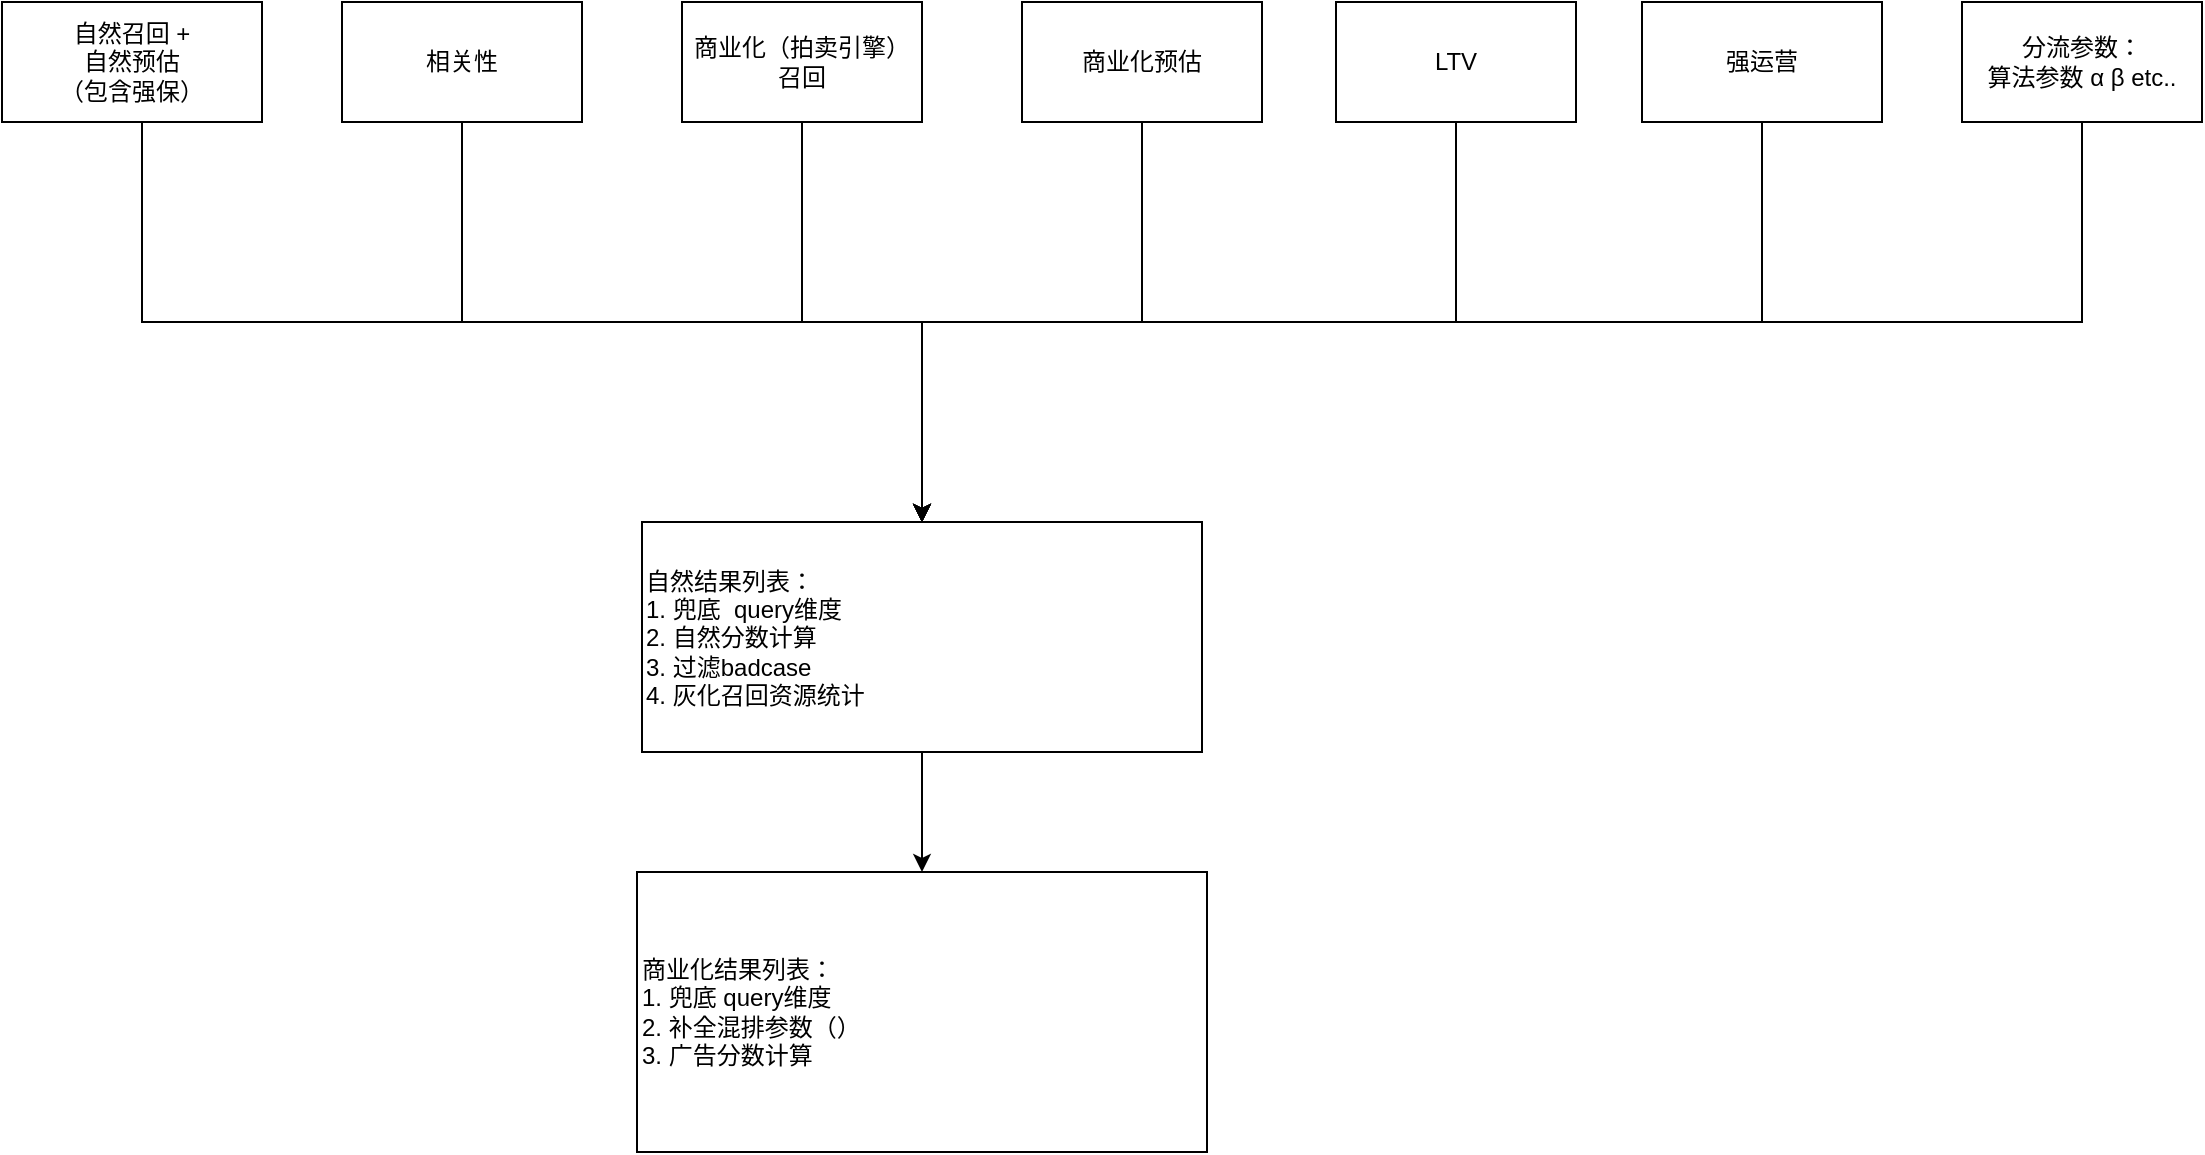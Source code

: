 <mxfile version="24.7.7">
  <diagram name="第 1 页" id="WCI1cchEblUm8JxYPo8x">
    <mxGraphModel dx="1195" dy="632" grid="1" gridSize="10" guides="1" tooltips="1" connect="1" arrows="1" fold="1" page="1" pageScale="1" pageWidth="827" pageHeight="1169" math="0" shadow="0">
      <root>
        <mxCell id="0" />
        <mxCell id="1" parent="0" />
        <mxCell id="MTvjtJ75Bb0OnX07eG9y-21" style="edgeStyle=orthogonalEdgeStyle;rounded=0;orthogonalLoop=1;jettySize=auto;html=1;entryX=0.5;entryY=0;entryDx=0;entryDy=0;" edge="1" parent="1" source="MTvjtJ75Bb0OnX07eG9y-2" target="MTvjtJ75Bb0OnX07eG9y-19">
          <mxGeometry relative="1" as="geometry">
            <Array as="points">
              <mxPoint x="270" y="240" />
              <mxPoint x="500" y="240" />
            </Array>
          </mxGeometry>
        </mxCell>
        <mxCell id="MTvjtJ75Bb0OnX07eG9y-2" value="相关性" style="rounded=0;whiteSpace=wrap;html=1;" vertex="1" parent="1">
          <mxGeometry x="210" y="80" width="120" height="60" as="geometry" />
        </mxCell>
        <mxCell id="MTvjtJ75Bb0OnX07eG9y-20" value="" style="edgeStyle=orthogonalEdgeStyle;rounded=0;orthogonalLoop=1;jettySize=auto;html=1;" edge="1" parent="1" source="MTvjtJ75Bb0OnX07eG9y-3" target="MTvjtJ75Bb0OnX07eG9y-19">
          <mxGeometry relative="1" as="geometry">
            <Array as="points">
              <mxPoint x="110" y="240" />
              <mxPoint x="500" y="240" />
            </Array>
          </mxGeometry>
        </mxCell>
        <mxCell id="MTvjtJ75Bb0OnX07eG9y-3" value="自然召回 +&lt;br&gt;自然预估&lt;br&gt;（包含强保）" style="rounded=0;whiteSpace=wrap;html=1;" vertex="1" parent="1">
          <mxGeometry x="40" y="80" width="130" height="60" as="geometry" />
        </mxCell>
        <mxCell id="MTvjtJ75Bb0OnX07eG9y-22" style="edgeStyle=orthogonalEdgeStyle;rounded=0;orthogonalLoop=1;jettySize=auto;html=1;entryX=0.5;entryY=0;entryDx=0;entryDy=0;" edge="1" parent="1" source="MTvjtJ75Bb0OnX07eG9y-14" target="MTvjtJ75Bb0OnX07eG9y-19">
          <mxGeometry relative="1" as="geometry">
            <Array as="points">
              <mxPoint x="440" y="240" />
              <mxPoint x="500" y="240" />
            </Array>
          </mxGeometry>
        </mxCell>
        <mxCell id="MTvjtJ75Bb0OnX07eG9y-14" value="商业化（拍卖引擎）召回" style="rounded=0;whiteSpace=wrap;html=1;" vertex="1" parent="1">
          <mxGeometry x="380" y="80" width="120" height="60" as="geometry" />
        </mxCell>
        <mxCell id="MTvjtJ75Bb0OnX07eG9y-23" style="edgeStyle=orthogonalEdgeStyle;rounded=0;orthogonalLoop=1;jettySize=auto;html=1;entryX=0.5;entryY=0;entryDx=0;entryDy=0;" edge="1" parent="1" source="MTvjtJ75Bb0OnX07eG9y-15" target="MTvjtJ75Bb0OnX07eG9y-19">
          <mxGeometry relative="1" as="geometry">
            <Array as="points">
              <mxPoint x="610" y="240" />
              <mxPoint x="500" y="240" />
            </Array>
          </mxGeometry>
        </mxCell>
        <mxCell id="MTvjtJ75Bb0OnX07eG9y-15" value="商业化预估" style="rounded=0;whiteSpace=wrap;html=1;" vertex="1" parent="1">
          <mxGeometry x="550" y="80" width="120" height="60" as="geometry" />
        </mxCell>
        <mxCell id="MTvjtJ75Bb0OnX07eG9y-25" style="edgeStyle=orthogonalEdgeStyle;rounded=0;orthogonalLoop=1;jettySize=auto;html=1;entryX=0.5;entryY=0;entryDx=0;entryDy=0;" edge="1" parent="1" source="MTvjtJ75Bb0OnX07eG9y-16" target="MTvjtJ75Bb0OnX07eG9y-19">
          <mxGeometry relative="1" as="geometry">
            <Array as="points">
              <mxPoint x="920" y="240" />
              <mxPoint x="500" y="240" />
            </Array>
          </mxGeometry>
        </mxCell>
        <mxCell id="MTvjtJ75Bb0OnX07eG9y-16" value="强运营" style="rounded=0;whiteSpace=wrap;html=1;" vertex="1" parent="1">
          <mxGeometry x="860" y="80" width="120" height="60" as="geometry" />
        </mxCell>
        <mxCell id="MTvjtJ75Bb0OnX07eG9y-24" style="edgeStyle=orthogonalEdgeStyle;rounded=0;orthogonalLoop=1;jettySize=auto;html=1;entryX=0.5;entryY=0;entryDx=0;entryDy=0;" edge="1" parent="1" source="MTvjtJ75Bb0OnX07eG9y-17" target="MTvjtJ75Bb0OnX07eG9y-19">
          <mxGeometry relative="1" as="geometry">
            <Array as="points">
              <mxPoint x="767" y="240" />
              <mxPoint x="500" y="240" />
            </Array>
          </mxGeometry>
        </mxCell>
        <mxCell id="MTvjtJ75Bb0OnX07eG9y-17" value="LTV" style="rounded=0;whiteSpace=wrap;html=1;" vertex="1" parent="1">
          <mxGeometry x="707" y="80" width="120" height="60" as="geometry" />
        </mxCell>
        <mxCell id="MTvjtJ75Bb0OnX07eG9y-30" value="" style="edgeStyle=orthogonalEdgeStyle;rounded=0;orthogonalLoop=1;jettySize=auto;html=1;" edge="1" parent="1" source="MTvjtJ75Bb0OnX07eG9y-19" target="MTvjtJ75Bb0OnX07eG9y-29">
          <mxGeometry relative="1" as="geometry" />
        </mxCell>
        <mxCell id="MTvjtJ75Bb0OnX07eG9y-19" value="&lt;div style=&quot;&quot;&gt;&lt;span style=&quot;background-color: initial;&quot;&gt;自然结果列表：&lt;/span&gt;&lt;/div&gt;1.&amp;nbsp;兜底&amp;nbsp; query维度&lt;br&gt;2. 自然分数计算&lt;br&gt;3. 过滤badcase&lt;br&gt;4. 灰化召回资源统计" style="whiteSpace=wrap;html=1;rounded=0;align=left;" vertex="1" parent="1">
          <mxGeometry x="360" y="340" width="280" height="115" as="geometry" />
        </mxCell>
        <mxCell id="MTvjtJ75Bb0OnX07eG9y-27" style="edgeStyle=orthogonalEdgeStyle;rounded=0;orthogonalLoop=1;jettySize=auto;html=1;entryX=0.5;entryY=0;entryDx=0;entryDy=0;" edge="1" parent="1" source="MTvjtJ75Bb0OnX07eG9y-26" target="MTvjtJ75Bb0OnX07eG9y-19">
          <mxGeometry relative="1" as="geometry">
            <Array as="points">
              <mxPoint x="1080" y="240" />
              <mxPoint x="500" y="240" />
            </Array>
          </mxGeometry>
        </mxCell>
        <mxCell id="MTvjtJ75Bb0OnX07eG9y-26" value="分流参数：&lt;br&gt;算法参数 α β etc.." style="rounded=0;whiteSpace=wrap;html=1;" vertex="1" parent="1">
          <mxGeometry x="1020" y="80" width="120" height="60" as="geometry" />
        </mxCell>
        <mxCell id="MTvjtJ75Bb0OnX07eG9y-29" value="商业化结果列表：&lt;br&gt;1. 兜底 query维度&lt;br&gt;2. 补全混排参数（）&lt;br&gt;3. 广告分数计算" style="whiteSpace=wrap;html=1;align=left;rounded=0;" vertex="1" parent="1">
          <mxGeometry x="357.5" y="515" width="285" height="140" as="geometry" />
        </mxCell>
      </root>
    </mxGraphModel>
  </diagram>
</mxfile>
